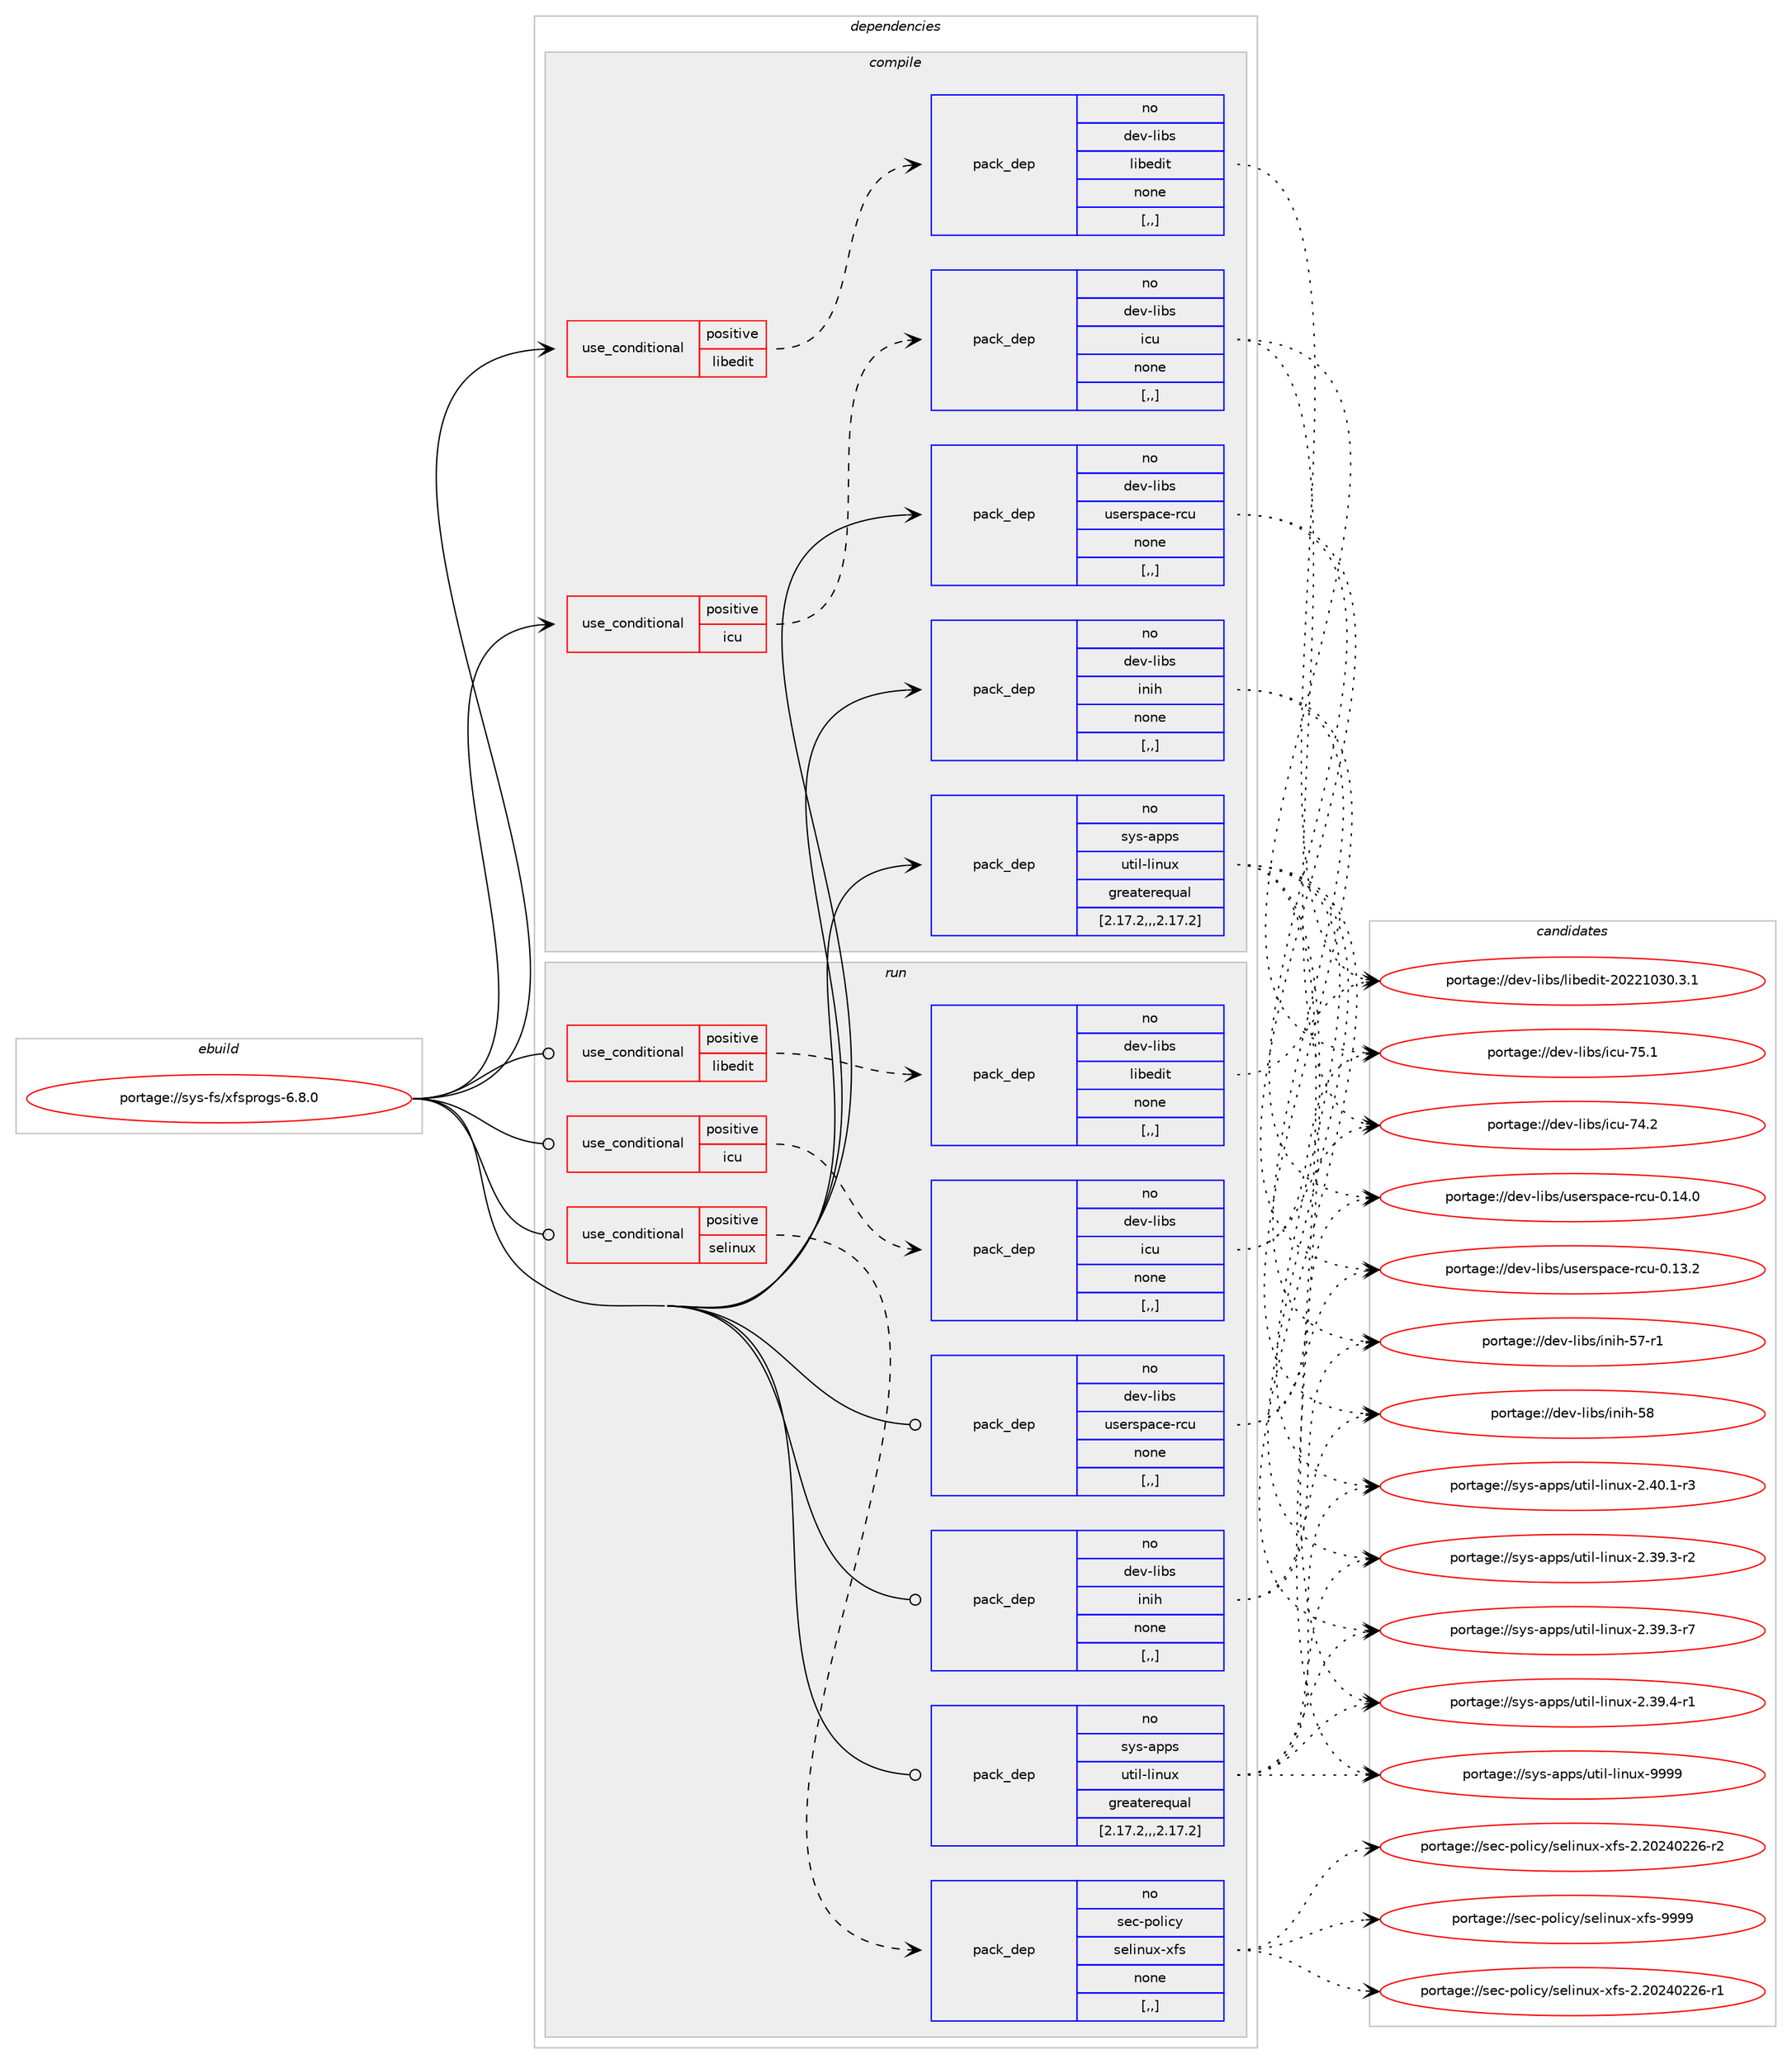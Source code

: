 digraph prolog {

# *************
# Graph options
# *************

newrank=true;
concentrate=true;
compound=true;
graph [rankdir=LR,fontname=Helvetica,fontsize=10,ranksep=1.5];#, ranksep=2.5, nodesep=0.2];
edge  [arrowhead=vee];
node  [fontname=Helvetica,fontsize=10];

# **********
# The ebuild
# **********

subgraph cluster_leftcol {
color=gray;
rank=same;
label=<<i>ebuild</i>>;
id [label="portage://sys-fs/xfsprogs-6.8.0", color=red, width=4, href="../sys-fs/xfsprogs-6.8.0.svg"];
}

# ****************
# The dependencies
# ****************

subgraph cluster_midcol {
color=gray;
label=<<i>dependencies</i>>;
subgraph cluster_compile {
fillcolor="#eeeeee";
style=filled;
label=<<i>compile</i>>;
subgraph cond113784 {
dependency427566 [label=<<TABLE BORDER="0" CELLBORDER="1" CELLSPACING="0" CELLPADDING="4"><TR><TD ROWSPAN="3" CELLPADDING="10">use_conditional</TD></TR><TR><TD>positive</TD></TR><TR><TD>icu</TD></TR></TABLE>>, shape=none, color=red];
subgraph pack310882 {
dependency427567 [label=<<TABLE BORDER="0" CELLBORDER="1" CELLSPACING="0" CELLPADDING="4" WIDTH="220"><TR><TD ROWSPAN="6" CELLPADDING="30">pack_dep</TD></TR><TR><TD WIDTH="110">no</TD></TR><TR><TD>dev-libs</TD></TR><TR><TD>icu</TD></TR><TR><TD>none</TD></TR><TR><TD>[,,]</TD></TR></TABLE>>, shape=none, color=blue];
}
dependency427566:e -> dependency427567:w [weight=20,style="dashed",arrowhead="vee"];
}
id:e -> dependency427566:w [weight=20,style="solid",arrowhead="vee"];
subgraph cond113785 {
dependency427568 [label=<<TABLE BORDER="0" CELLBORDER="1" CELLSPACING="0" CELLPADDING="4"><TR><TD ROWSPAN="3" CELLPADDING="10">use_conditional</TD></TR><TR><TD>positive</TD></TR><TR><TD>libedit</TD></TR></TABLE>>, shape=none, color=red];
subgraph pack310883 {
dependency427569 [label=<<TABLE BORDER="0" CELLBORDER="1" CELLSPACING="0" CELLPADDING="4" WIDTH="220"><TR><TD ROWSPAN="6" CELLPADDING="30">pack_dep</TD></TR><TR><TD WIDTH="110">no</TD></TR><TR><TD>dev-libs</TD></TR><TR><TD>libedit</TD></TR><TR><TD>none</TD></TR><TR><TD>[,,]</TD></TR></TABLE>>, shape=none, color=blue];
}
dependency427568:e -> dependency427569:w [weight=20,style="dashed",arrowhead="vee"];
}
id:e -> dependency427568:w [weight=20,style="solid",arrowhead="vee"];
subgraph pack310884 {
dependency427570 [label=<<TABLE BORDER="0" CELLBORDER="1" CELLSPACING="0" CELLPADDING="4" WIDTH="220"><TR><TD ROWSPAN="6" CELLPADDING="30">pack_dep</TD></TR><TR><TD WIDTH="110">no</TD></TR><TR><TD>dev-libs</TD></TR><TR><TD>inih</TD></TR><TR><TD>none</TD></TR><TR><TD>[,,]</TD></TR></TABLE>>, shape=none, color=blue];
}
id:e -> dependency427570:w [weight=20,style="solid",arrowhead="vee"];
subgraph pack310885 {
dependency427571 [label=<<TABLE BORDER="0" CELLBORDER="1" CELLSPACING="0" CELLPADDING="4" WIDTH="220"><TR><TD ROWSPAN="6" CELLPADDING="30">pack_dep</TD></TR><TR><TD WIDTH="110">no</TD></TR><TR><TD>dev-libs</TD></TR><TR><TD>userspace-rcu</TD></TR><TR><TD>none</TD></TR><TR><TD>[,,]</TD></TR></TABLE>>, shape=none, color=blue];
}
id:e -> dependency427571:w [weight=20,style="solid",arrowhead="vee"];
subgraph pack310886 {
dependency427572 [label=<<TABLE BORDER="0" CELLBORDER="1" CELLSPACING="0" CELLPADDING="4" WIDTH="220"><TR><TD ROWSPAN="6" CELLPADDING="30">pack_dep</TD></TR><TR><TD WIDTH="110">no</TD></TR><TR><TD>sys-apps</TD></TR><TR><TD>util-linux</TD></TR><TR><TD>greaterequal</TD></TR><TR><TD>[2.17.2,,,2.17.2]</TD></TR></TABLE>>, shape=none, color=blue];
}
id:e -> dependency427572:w [weight=20,style="solid",arrowhead="vee"];
}
subgraph cluster_compileandrun {
fillcolor="#eeeeee";
style=filled;
label=<<i>compile and run</i>>;
}
subgraph cluster_run {
fillcolor="#eeeeee";
style=filled;
label=<<i>run</i>>;
subgraph cond113786 {
dependency427573 [label=<<TABLE BORDER="0" CELLBORDER="1" CELLSPACING="0" CELLPADDING="4"><TR><TD ROWSPAN="3" CELLPADDING="10">use_conditional</TD></TR><TR><TD>positive</TD></TR><TR><TD>icu</TD></TR></TABLE>>, shape=none, color=red];
subgraph pack310887 {
dependency427574 [label=<<TABLE BORDER="0" CELLBORDER="1" CELLSPACING="0" CELLPADDING="4" WIDTH="220"><TR><TD ROWSPAN="6" CELLPADDING="30">pack_dep</TD></TR><TR><TD WIDTH="110">no</TD></TR><TR><TD>dev-libs</TD></TR><TR><TD>icu</TD></TR><TR><TD>none</TD></TR><TR><TD>[,,]</TD></TR></TABLE>>, shape=none, color=blue];
}
dependency427573:e -> dependency427574:w [weight=20,style="dashed",arrowhead="vee"];
}
id:e -> dependency427573:w [weight=20,style="solid",arrowhead="odot"];
subgraph cond113787 {
dependency427575 [label=<<TABLE BORDER="0" CELLBORDER="1" CELLSPACING="0" CELLPADDING="4"><TR><TD ROWSPAN="3" CELLPADDING="10">use_conditional</TD></TR><TR><TD>positive</TD></TR><TR><TD>libedit</TD></TR></TABLE>>, shape=none, color=red];
subgraph pack310888 {
dependency427576 [label=<<TABLE BORDER="0" CELLBORDER="1" CELLSPACING="0" CELLPADDING="4" WIDTH="220"><TR><TD ROWSPAN="6" CELLPADDING="30">pack_dep</TD></TR><TR><TD WIDTH="110">no</TD></TR><TR><TD>dev-libs</TD></TR><TR><TD>libedit</TD></TR><TR><TD>none</TD></TR><TR><TD>[,,]</TD></TR></TABLE>>, shape=none, color=blue];
}
dependency427575:e -> dependency427576:w [weight=20,style="dashed",arrowhead="vee"];
}
id:e -> dependency427575:w [weight=20,style="solid",arrowhead="odot"];
subgraph cond113788 {
dependency427577 [label=<<TABLE BORDER="0" CELLBORDER="1" CELLSPACING="0" CELLPADDING="4"><TR><TD ROWSPAN="3" CELLPADDING="10">use_conditional</TD></TR><TR><TD>positive</TD></TR><TR><TD>selinux</TD></TR></TABLE>>, shape=none, color=red];
subgraph pack310889 {
dependency427578 [label=<<TABLE BORDER="0" CELLBORDER="1" CELLSPACING="0" CELLPADDING="4" WIDTH="220"><TR><TD ROWSPAN="6" CELLPADDING="30">pack_dep</TD></TR><TR><TD WIDTH="110">no</TD></TR><TR><TD>sec-policy</TD></TR><TR><TD>selinux-xfs</TD></TR><TR><TD>none</TD></TR><TR><TD>[,,]</TD></TR></TABLE>>, shape=none, color=blue];
}
dependency427577:e -> dependency427578:w [weight=20,style="dashed",arrowhead="vee"];
}
id:e -> dependency427577:w [weight=20,style="solid",arrowhead="odot"];
subgraph pack310890 {
dependency427579 [label=<<TABLE BORDER="0" CELLBORDER="1" CELLSPACING="0" CELLPADDING="4" WIDTH="220"><TR><TD ROWSPAN="6" CELLPADDING="30">pack_dep</TD></TR><TR><TD WIDTH="110">no</TD></TR><TR><TD>dev-libs</TD></TR><TR><TD>inih</TD></TR><TR><TD>none</TD></TR><TR><TD>[,,]</TD></TR></TABLE>>, shape=none, color=blue];
}
id:e -> dependency427579:w [weight=20,style="solid",arrowhead="odot"];
subgraph pack310891 {
dependency427580 [label=<<TABLE BORDER="0" CELLBORDER="1" CELLSPACING="0" CELLPADDING="4" WIDTH="220"><TR><TD ROWSPAN="6" CELLPADDING="30">pack_dep</TD></TR><TR><TD WIDTH="110">no</TD></TR><TR><TD>dev-libs</TD></TR><TR><TD>userspace-rcu</TD></TR><TR><TD>none</TD></TR><TR><TD>[,,]</TD></TR></TABLE>>, shape=none, color=blue];
}
id:e -> dependency427580:w [weight=20,style="solid",arrowhead="odot"];
subgraph pack310892 {
dependency427581 [label=<<TABLE BORDER="0" CELLBORDER="1" CELLSPACING="0" CELLPADDING="4" WIDTH="220"><TR><TD ROWSPAN="6" CELLPADDING="30">pack_dep</TD></TR><TR><TD WIDTH="110">no</TD></TR><TR><TD>sys-apps</TD></TR><TR><TD>util-linux</TD></TR><TR><TD>greaterequal</TD></TR><TR><TD>[2.17.2,,,2.17.2]</TD></TR></TABLE>>, shape=none, color=blue];
}
id:e -> dependency427581:w [weight=20,style="solid",arrowhead="odot"];
}
}

# **************
# The candidates
# **************

subgraph cluster_choices {
rank=same;
color=gray;
label=<<i>candidates</i>>;

subgraph choice310882 {
color=black;
nodesep=1;
choice100101118451081059811547105991174555524650 [label="portage://dev-libs/icu-74.2", color=red, width=4,href="../dev-libs/icu-74.2.svg"];
choice100101118451081059811547105991174555534649 [label="portage://dev-libs/icu-75.1", color=red, width=4,href="../dev-libs/icu-75.1.svg"];
dependency427567:e -> choice100101118451081059811547105991174555524650:w [style=dotted,weight="100"];
dependency427567:e -> choice100101118451081059811547105991174555534649:w [style=dotted,weight="100"];
}
subgraph choice310883 {
color=black;
nodesep=1;
choice1001011184510810598115471081059810110010511645504850504948514846514649 [label="portage://dev-libs/libedit-20221030.3.1", color=red, width=4,href="../dev-libs/libedit-20221030.3.1.svg"];
dependency427569:e -> choice1001011184510810598115471081059810110010511645504850504948514846514649:w [style=dotted,weight="100"];
}
subgraph choice310884 {
color=black;
nodesep=1;
choice1001011184510810598115471051101051044553554511449 [label="portage://dev-libs/inih-57-r1", color=red, width=4,href="../dev-libs/inih-57-r1.svg"];
choice100101118451081059811547105110105104455356 [label="portage://dev-libs/inih-58", color=red, width=4,href="../dev-libs/inih-58.svg"];
dependency427570:e -> choice1001011184510810598115471051101051044553554511449:w [style=dotted,weight="100"];
dependency427570:e -> choice100101118451081059811547105110105104455356:w [style=dotted,weight="100"];
}
subgraph choice310885 {
color=black;
nodesep=1;
choice1001011184510810598115471171151011141151129799101451149911745484649514650 [label="portage://dev-libs/userspace-rcu-0.13.2", color=red, width=4,href="../dev-libs/userspace-rcu-0.13.2.svg"];
choice1001011184510810598115471171151011141151129799101451149911745484649524648 [label="portage://dev-libs/userspace-rcu-0.14.0", color=red, width=4,href="../dev-libs/userspace-rcu-0.14.0.svg"];
dependency427571:e -> choice1001011184510810598115471171151011141151129799101451149911745484649514650:w [style=dotted,weight="100"];
dependency427571:e -> choice1001011184510810598115471171151011141151129799101451149911745484649524648:w [style=dotted,weight="100"];
}
subgraph choice310886 {
color=black;
nodesep=1;
choice11512111545971121121154711711610510845108105110117120455046515746514511450 [label="portage://sys-apps/util-linux-2.39.3-r2", color=red, width=4,href="../sys-apps/util-linux-2.39.3-r2.svg"];
choice11512111545971121121154711711610510845108105110117120455046515746514511455 [label="portage://sys-apps/util-linux-2.39.3-r7", color=red, width=4,href="../sys-apps/util-linux-2.39.3-r7.svg"];
choice11512111545971121121154711711610510845108105110117120455046515746524511449 [label="portage://sys-apps/util-linux-2.39.4-r1", color=red, width=4,href="../sys-apps/util-linux-2.39.4-r1.svg"];
choice11512111545971121121154711711610510845108105110117120455046524846494511451 [label="portage://sys-apps/util-linux-2.40.1-r3", color=red, width=4,href="../sys-apps/util-linux-2.40.1-r3.svg"];
choice115121115459711211211547117116105108451081051101171204557575757 [label="portage://sys-apps/util-linux-9999", color=red, width=4,href="../sys-apps/util-linux-9999.svg"];
dependency427572:e -> choice11512111545971121121154711711610510845108105110117120455046515746514511450:w [style=dotted,weight="100"];
dependency427572:e -> choice11512111545971121121154711711610510845108105110117120455046515746514511455:w [style=dotted,weight="100"];
dependency427572:e -> choice11512111545971121121154711711610510845108105110117120455046515746524511449:w [style=dotted,weight="100"];
dependency427572:e -> choice11512111545971121121154711711610510845108105110117120455046524846494511451:w [style=dotted,weight="100"];
dependency427572:e -> choice115121115459711211211547117116105108451081051101171204557575757:w [style=dotted,weight="100"];
}
subgraph choice310887 {
color=black;
nodesep=1;
choice100101118451081059811547105991174555524650 [label="portage://dev-libs/icu-74.2", color=red, width=4,href="../dev-libs/icu-74.2.svg"];
choice100101118451081059811547105991174555534649 [label="portage://dev-libs/icu-75.1", color=red, width=4,href="../dev-libs/icu-75.1.svg"];
dependency427574:e -> choice100101118451081059811547105991174555524650:w [style=dotted,weight="100"];
dependency427574:e -> choice100101118451081059811547105991174555534649:w [style=dotted,weight="100"];
}
subgraph choice310888 {
color=black;
nodesep=1;
choice1001011184510810598115471081059810110010511645504850504948514846514649 [label="portage://dev-libs/libedit-20221030.3.1", color=red, width=4,href="../dev-libs/libedit-20221030.3.1.svg"];
dependency427576:e -> choice1001011184510810598115471081059810110010511645504850504948514846514649:w [style=dotted,weight="100"];
}
subgraph choice310889 {
color=black;
nodesep=1;
choice115101994511211110810599121471151011081051101171204512010211545504650485052485050544511449 [label="portage://sec-policy/selinux-xfs-2.20240226-r1", color=red, width=4,href="../sec-policy/selinux-xfs-2.20240226-r1.svg"];
choice115101994511211110810599121471151011081051101171204512010211545504650485052485050544511450 [label="portage://sec-policy/selinux-xfs-2.20240226-r2", color=red, width=4,href="../sec-policy/selinux-xfs-2.20240226-r2.svg"];
choice11510199451121111081059912147115101108105110117120451201021154557575757 [label="portage://sec-policy/selinux-xfs-9999", color=red, width=4,href="../sec-policy/selinux-xfs-9999.svg"];
dependency427578:e -> choice115101994511211110810599121471151011081051101171204512010211545504650485052485050544511449:w [style=dotted,weight="100"];
dependency427578:e -> choice115101994511211110810599121471151011081051101171204512010211545504650485052485050544511450:w [style=dotted,weight="100"];
dependency427578:e -> choice11510199451121111081059912147115101108105110117120451201021154557575757:w [style=dotted,weight="100"];
}
subgraph choice310890 {
color=black;
nodesep=1;
choice1001011184510810598115471051101051044553554511449 [label="portage://dev-libs/inih-57-r1", color=red, width=4,href="../dev-libs/inih-57-r1.svg"];
choice100101118451081059811547105110105104455356 [label="portage://dev-libs/inih-58", color=red, width=4,href="../dev-libs/inih-58.svg"];
dependency427579:e -> choice1001011184510810598115471051101051044553554511449:w [style=dotted,weight="100"];
dependency427579:e -> choice100101118451081059811547105110105104455356:w [style=dotted,weight="100"];
}
subgraph choice310891 {
color=black;
nodesep=1;
choice1001011184510810598115471171151011141151129799101451149911745484649514650 [label="portage://dev-libs/userspace-rcu-0.13.2", color=red, width=4,href="../dev-libs/userspace-rcu-0.13.2.svg"];
choice1001011184510810598115471171151011141151129799101451149911745484649524648 [label="portage://dev-libs/userspace-rcu-0.14.0", color=red, width=4,href="../dev-libs/userspace-rcu-0.14.0.svg"];
dependency427580:e -> choice1001011184510810598115471171151011141151129799101451149911745484649514650:w [style=dotted,weight="100"];
dependency427580:e -> choice1001011184510810598115471171151011141151129799101451149911745484649524648:w [style=dotted,weight="100"];
}
subgraph choice310892 {
color=black;
nodesep=1;
choice11512111545971121121154711711610510845108105110117120455046515746514511450 [label="portage://sys-apps/util-linux-2.39.3-r2", color=red, width=4,href="../sys-apps/util-linux-2.39.3-r2.svg"];
choice11512111545971121121154711711610510845108105110117120455046515746514511455 [label="portage://sys-apps/util-linux-2.39.3-r7", color=red, width=4,href="../sys-apps/util-linux-2.39.3-r7.svg"];
choice11512111545971121121154711711610510845108105110117120455046515746524511449 [label="portage://sys-apps/util-linux-2.39.4-r1", color=red, width=4,href="../sys-apps/util-linux-2.39.4-r1.svg"];
choice11512111545971121121154711711610510845108105110117120455046524846494511451 [label="portage://sys-apps/util-linux-2.40.1-r3", color=red, width=4,href="../sys-apps/util-linux-2.40.1-r3.svg"];
choice115121115459711211211547117116105108451081051101171204557575757 [label="portage://sys-apps/util-linux-9999", color=red, width=4,href="../sys-apps/util-linux-9999.svg"];
dependency427581:e -> choice11512111545971121121154711711610510845108105110117120455046515746514511450:w [style=dotted,weight="100"];
dependency427581:e -> choice11512111545971121121154711711610510845108105110117120455046515746514511455:w [style=dotted,weight="100"];
dependency427581:e -> choice11512111545971121121154711711610510845108105110117120455046515746524511449:w [style=dotted,weight="100"];
dependency427581:e -> choice11512111545971121121154711711610510845108105110117120455046524846494511451:w [style=dotted,weight="100"];
dependency427581:e -> choice115121115459711211211547117116105108451081051101171204557575757:w [style=dotted,weight="100"];
}
}

}
